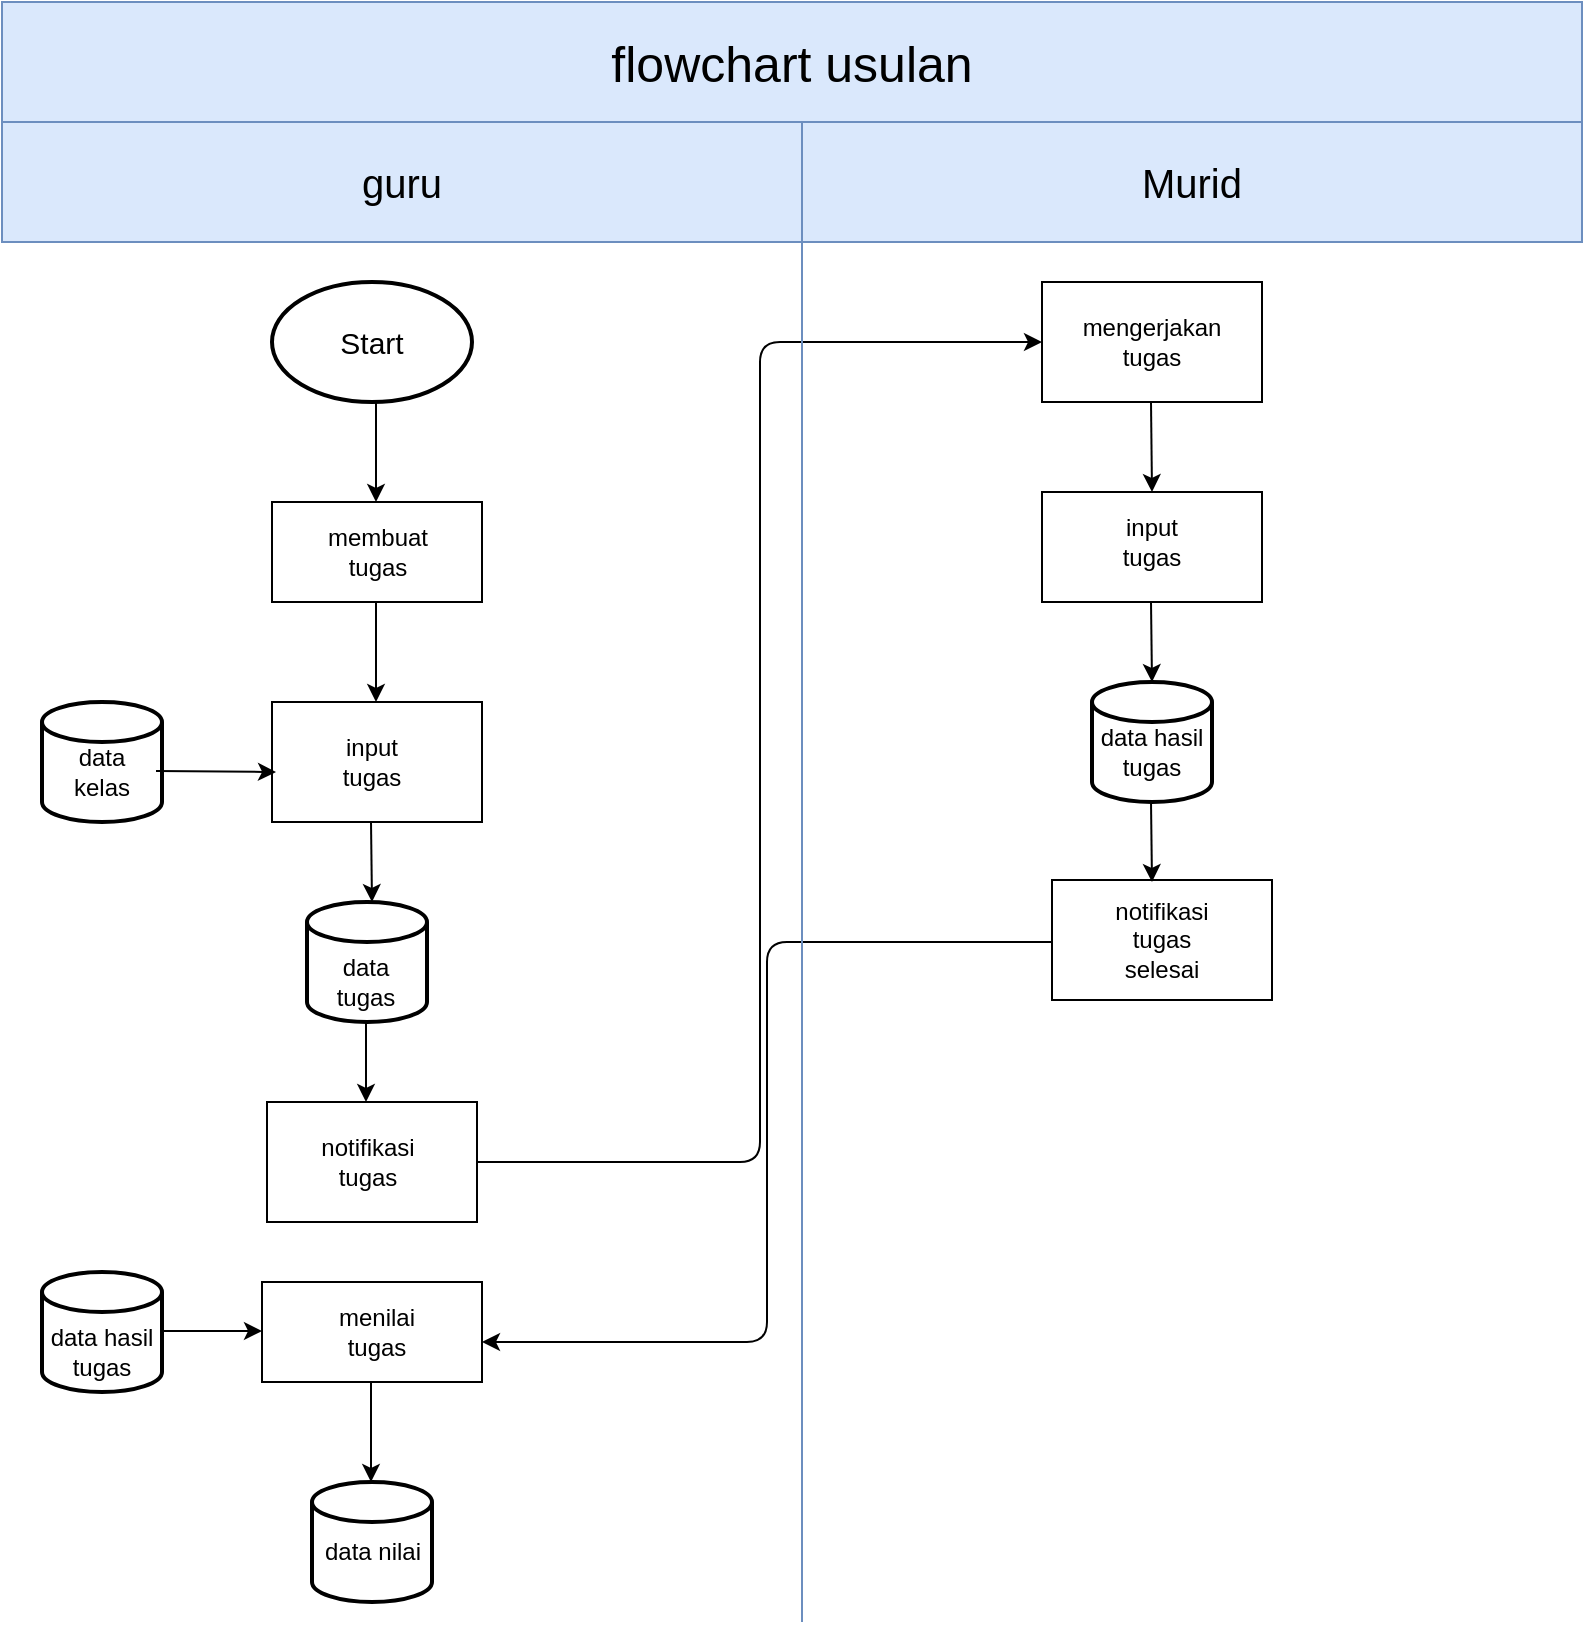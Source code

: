 <mxfile version="13.8.8" type="github">
  <diagram id="uVoaCouMMmqX9HdrvShr" name="Page-1">
    <mxGraphModel dx="2365" dy="1353" grid="1" gridSize="10" guides="1" tooltips="1" connect="1" arrows="1" fold="1" page="1" pageScale="1" pageWidth="850" pageHeight="1100" background="#ffffff" math="0" shadow="0">
      <root>
        <mxCell id="0" />
        <mxCell id="1" parent="0" />
        <mxCell id="946j2WPE0hznvTFnaqsg-1" value="" style="rounded=0;whiteSpace=wrap;html=1;fillColor=#dae8fc;strokeColor=#6c8ebf;" vertex="1" parent="1">
          <mxGeometry x="40" y="10" width="790" height="60" as="geometry" />
        </mxCell>
        <mxCell id="946j2WPE0hznvTFnaqsg-2" value="&lt;font style=&quot;font-size: 25px&quot;&gt;flowchart usulan&lt;/font&gt;" style="text;html=1;strokeColor=none;fillColor=none;align=center;verticalAlign=middle;whiteSpace=wrap;rounded=0;" vertex="1" parent="1">
          <mxGeometry x="295" y="20" width="280" height="40" as="geometry" />
        </mxCell>
        <mxCell id="946j2WPE0hznvTFnaqsg-3" value="" style="rounded=0;whiteSpace=wrap;html=1;fillColor=#dae8fc;strokeColor=#6c8ebf;" vertex="1" parent="1">
          <mxGeometry x="40" y="70" width="400" height="60" as="geometry" />
        </mxCell>
        <mxCell id="946j2WPE0hznvTFnaqsg-4" value="&lt;font style=&quot;font-size: 20px&quot;&gt;guru&lt;/font&gt;" style="text;html=1;strokeColor=none;fillColor=none;align=center;verticalAlign=middle;whiteSpace=wrap;rounded=0;" vertex="1" parent="1">
          <mxGeometry x="200" y="85" width="80" height="30" as="geometry" />
        </mxCell>
        <mxCell id="946j2WPE0hznvTFnaqsg-6" value="" style="rounded=0;whiteSpace=wrap;html=1;fillColor=#dae8fc;strokeColor=#6c8ebf;" vertex="1" parent="1">
          <mxGeometry x="440" y="70" width="390" height="60" as="geometry" />
        </mxCell>
        <mxCell id="946j2WPE0hznvTFnaqsg-7" value="&lt;font style=&quot;font-size: 20px&quot;&gt;Murid&lt;/font&gt;" style="text;html=1;strokeColor=none;fillColor=none;align=center;verticalAlign=middle;whiteSpace=wrap;rounded=0;" vertex="1" parent="1">
          <mxGeometry x="565" y="70" width="140" height="60" as="geometry" />
        </mxCell>
        <mxCell id="946j2WPE0hznvTFnaqsg-8" value="" style="strokeWidth=2;html=1;shape=mxgraph.flowchart.start_1;whiteSpace=wrap;" vertex="1" parent="1">
          <mxGeometry x="175" y="150" width="100" height="60" as="geometry" />
        </mxCell>
        <mxCell id="946j2WPE0hznvTFnaqsg-9" value="&lt;font style=&quot;font-size: 15px&quot;&gt;Start&lt;/font&gt;" style="text;html=1;strokeColor=none;fillColor=none;align=center;verticalAlign=middle;whiteSpace=wrap;rounded=0;" vertex="1" parent="1">
          <mxGeometry x="200" y="165" width="50" height="30" as="geometry" />
        </mxCell>
        <mxCell id="946j2WPE0hznvTFnaqsg-10" value="" style="rounded=0;whiteSpace=wrap;html=1;" vertex="1" parent="1">
          <mxGeometry x="175" y="260" width="105" height="50" as="geometry" />
        </mxCell>
        <mxCell id="946j2WPE0hznvTFnaqsg-11" value="membuat tugas" style="text;html=1;strokeColor=none;fillColor=none;align=center;verticalAlign=middle;whiteSpace=wrap;rounded=0;" vertex="1" parent="1">
          <mxGeometry x="192.5" y="265" width="70" height="40" as="geometry" />
        </mxCell>
        <mxCell id="946j2WPE0hznvTFnaqsg-12" value="" style="endArrow=classic;html=1;" edge="1" parent="1">
          <mxGeometry width="50" height="50" relative="1" as="geometry">
            <mxPoint x="227" y="210" as="sourcePoint" />
            <mxPoint x="227" y="260" as="targetPoint" />
          </mxGeometry>
        </mxCell>
        <mxCell id="946j2WPE0hznvTFnaqsg-13" value="" style="rounded=0;whiteSpace=wrap;html=1;" vertex="1" parent="1">
          <mxGeometry x="175" y="360" width="105" height="60" as="geometry" />
        </mxCell>
        <mxCell id="946j2WPE0hznvTFnaqsg-14" value="input tugas" style="text;html=1;strokeColor=none;fillColor=none;align=center;verticalAlign=middle;whiteSpace=wrap;rounded=0;" vertex="1" parent="1">
          <mxGeometry x="195" y="370" width="60" height="40" as="geometry" />
        </mxCell>
        <mxCell id="946j2WPE0hznvTFnaqsg-15" value="" style="endArrow=classic;html=1;" edge="1" parent="1">
          <mxGeometry width="50" height="50" relative="1" as="geometry">
            <mxPoint x="227" y="310" as="sourcePoint" />
            <mxPoint x="227" y="360" as="targetPoint" />
          </mxGeometry>
        </mxCell>
        <mxCell id="946j2WPE0hznvTFnaqsg-16" value="" style="strokeWidth=2;html=1;shape=mxgraph.flowchart.database;whiteSpace=wrap;" vertex="1" parent="1">
          <mxGeometry x="60" y="360" width="60" height="60" as="geometry" />
        </mxCell>
        <mxCell id="946j2WPE0hznvTFnaqsg-17" value="data kelas" style="text;html=1;strokeColor=none;fillColor=none;align=center;verticalAlign=middle;whiteSpace=wrap;rounded=0;" vertex="1" parent="1">
          <mxGeometry x="65" y="380" width="50" height="30" as="geometry" />
        </mxCell>
        <mxCell id="946j2WPE0hznvTFnaqsg-18" value="" style="endArrow=classic;html=1;" edge="1" parent="1">
          <mxGeometry width="50" height="50" relative="1" as="geometry">
            <mxPoint x="117" y="394.5" as="sourcePoint" />
            <mxPoint x="177" y="395" as="targetPoint" />
          </mxGeometry>
        </mxCell>
        <mxCell id="946j2WPE0hznvTFnaqsg-20" value="" style="strokeWidth=2;html=1;shape=mxgraph.flowchart.database;whiteSpace=wrap;" vertex="1" parent="1">
          <mxGeometry x="192.5" y="460" width="60" height="60" as="geometry" />
        </mxCell>
        <mxCell id="946j2WPE0hznvTFnaqsg-21" value="data tugas" style="text;html=1;strokeColor=none;fillColor=none;align=center;verticalAlign=middle;whiteSpace=wrap;rounded=0;" vertex="1" parent="1">
          <mxGeometry x="192.5" y="480" width="57.5" height="40" as="geometry" />
        </mxCell>
        <mxCell id="946j2WPE0hznvTFnaqsg-22" value="" style="endArrow=classic;html=1;" edge="1" parent="1">
          <mxGeometry width="50" height="50" relative="1" as="geometry">
            <mxPoint x="224.5" y="420" as="sourcePoint" />
            <mxPoint x="225" y="460" as="targetPoint" />
          </mxGeometry>
        </mxCell>
        <mxCell id="946j2WPE0hznvTFnaqsg-23" value="" style="rounded=0;whiteSpace=wrap;html=1;" vertex="1" parent="1">
          <mxGeometry x="172.5" y="560" width="105" height="60" as="geometry" />
        </mxCell>
        <mxCell id="946j2WPE0hznvTFnaqsg-24" value="notifikasi tugas" style="text;html=1;strokeColor=none;fillColor=none;align=center;verticalAlign=middle;whiteSpace=wrap;rounded=0;" vertex="1" parent="1">
          <mxGeometry x="192.5" y="570" width="60" height="40" as="geometry" />
        </mxCell>
        <mxCell id="946j2WPE0hznvTFnaqsg-25" value="" style="endArrow=classic;html=1;" edge="1" parent="1">
          <mxGeometry width="50" height="50" relative="1" as="geometry">
            <mxPoint x="222" y="520" as="sourcePoint" />
            <mxPoint x="222" y="560" as="targetPoint" />
          </mxGeometry>
        </mxCell>
        <mxCell id="946j2WPE0hznvTFnaqsg-26" value="" style="edgeStyle=elbowEdgeStyle;elbow=horizontal;endArrow=classic;html=1;" edge="1" parent="1">
          <mxGeometry width="50" height="50" relative="1" as="geometry">
            <mxPoint x="277.5" y="590" as="sourcePoint" />
            <mxPoint x="560" y="180" as="targetPoint" />
          </mxGeometry>
        </mxCell>
        <mxCell id="946j2WPE0hznvTFnaqsg-27" value="" style="rounded=0;whiteSpace=wrap;html=1;" vertex="1" parent="1">
          <mxGeometry x="560" y="150" width="110" height="60" as="geometry" />
        </mxCell>
        <mxCell id="946j2WPE0hznvTFnaqsg-28" value="mengerjakan tugas" style="text;html=1;strokeColor=none;fillColor=none;align=center;verticalAlign=middle;whiteSpace=wrap;rounded=0;" vertex="1" parent="1">
          <mxGeometry x="565" y="165" width="100" height="30" as="geometry" />
        </mxCell>
        <mxCell id="946j2WPE0hznvTFnaqsg-29" value="" style="rounded=0;whiteSpace=wrap;html=1;" vertex="1" parent="1">
          <mxGeometry x="560" y="255" width="110" height="55" as="geometry" />
        </mxCell>
        <mxCell id="946j2WPE0hznvTFnaqsg-30" value="input tugas" style="text;html=1;strokeColor=none;fillColor=none;align=center;verticalAlign=middle;whiteSpace=wrap;rounded=0;" vertex="1" parent="1">
          <mxGeometry x="585" y="265" width="60" height="30" as="geometry" />
        </mxCell>
        <mxCell id="946j2WPE0hznvTFnaqsg-31" value="" style="endArrow=classic;html=1;" edge="1" parent="1">
          <mxGeometry width="50" height="50" relative="1" as="geometry">
            <mxPoint x="614.5" y="210" as="sourcePoint" />
            <mxPoint x="615" y="255" as="targetPoint" />
          </mxGeometry>
        </mxCell>
        <mxCell id="946j2WPE0hznvTFnaqsg-33" value="" style="strokeWidth=2;html=1;shape=mxgraph.flowchart.database;whiteSpace=wrap;" vertex="1" parent="1">
          <mxGeometry x="585" y="350" width="60" height="60" as="geometry" />
        </mxCell>
        <mxCell id="946j2WPE0hznvTFnaqsg-34" value="data hasil tugas" style="text;html=1;strokeColor=none;fillColor=none;align=center;verticalAlign=middle;whiteSpace=wrap;rounded=0;" vertex="1" parent="1">
          <mxGeometry x="585" y="360" width="60" height="50" as="geometry" />
        </mxCell>
        <mxCell id="946j2WPE0hznvTFnaqsg-35" value="" style="endArrow=classic;html=1;" edge="1" parent="1">
          <mxGeometry width="50" height="50" relative="1" as="geometry">
            <mxPoint x="614.5" y="310" as="sourcePoint" />
            <mxPoint x="615" y="350" as="targetPoint" />
          </mxGeometry>
        </mxCell>
        <mxCell id="946j2WPE0hznvTFnaqsg-36" value="" style="rounded=0;whiteSpace=wrap;html=1;" vertex="1" parent="1">
          <mxGeometry x="565" y="449" width="110" height="60" as="geometry" />
        </mxCell>
        <mxCell id="946j2WPE0hznvTFnaqsg-37" value="notifikasi tugas selesai" style="text;html=1;strokeColor=none;fillColor=none;align=center;verticalAlign=middle;whiteSpace=wrap;rounded=0;" vertex="1" parent="1">
          <mxGeometry x="585" y="454" width="70" height="50" as="geometry" />
        </mxCell>
        <mxCell id="946j2WPE0hznvTFnaqsg-38" value="" style="endArrow=classic;html=1;" edge="1" parent="1">
          <mxGeometry width="50" height="50" relative="1" as="geometry">
            <mxPoint x="614.5" y="410" as="sourcePoint" />
            <mxPoint x="615" y="450" as="targetPoint" />
          </mxGeometry>
        </mxCell>
        <mxCell id="946j2WPE0hznvTFnaqsg-39" value="" style="edgeStyle=elbowEdgeStyle;elbow=horizontal;endArrow=classic;html=1;" edge="1" parent="1">
          <mxGeometry width="50" height="50" relative="1" as="geometry">
            <mxPoint x="565" y="480" as="sourcePoint" />
            <mxPoint x="280" y="680" as="targetPoint" />
          </mxGeometry>
        </mxCell>
        <mxCell id="946j2WPE0hznvTFnaqsg-40" value="" style="rounded=0;whiteSpace=wrap;html=1;" vertex="1" parent="1">
          <mxGeometry x="170" y="650" width="110" height="50" as="geometry" />
        </mxCell>
        <mxCell id="946j2WPE0hznvTFnaqsg-41" value="menilai tugas" style="text;html=1;strokeColor=none;fillColor=none;align=center;verticalAlign=middle;whiteSpace=wrap;rounded=0;" vertex="1" parent="1">
          <mxGeometry x="195" y="657.5" width="65" height="35" as="geometry" />
        </mxCell>
        <mxCell id="946j2WPE0hznvTFnaqsg-42" value="" style="strokeWidth=2;html=1;shape=mxgraph.flowchart.database;whiteSpace=wrap;" vertex="1" parent="1">
          <mxGeometry x="60" y="645" width="60" height="60" as="geometry" />
        </mxCell>
        <mxCell id="946j2WPE0hznvTFnaqsg-43" value="data hasil tugas" style="text;html=1;strokeColor=none;fillColor=none;align=center;verticalAlign=middle;whiteSpace=wrap;rounded=0;" vertex="1" parent="1">
          <mxGeometry x="50" y="670" width="80" height="30" as="geometry" />
        </mxCell>
        <mxCell id="946j2WPE0hznvTFnaqsg-44" value="" style="endArrow=classic;html=1;" edge="1" parent="1">
          <mxGeometry width="50" height="50" relative="1" as="geometry">
            <mxPoint x="120" y="674.5" as="sourcePoint" />
            <mxPoint x="170" y="674.5" as="targetPoint" />
          </mxGeometry>
        </mxCell>
        <mxCell id="946j2WPE0hznvTFnaqsg-45" value="" style="strokeWidth=2;html=1;shape=mxgraph.flowchart.database;whiteSpace=wrap;" vertex="1" parent="1">
          <mxGeometry x="195" y="750" width="60" height="60" as="geometry" />
        </mxCell>
        <mxCell id="946j2WPE0hznvTFnaqsg-46" value="data nilai" style="text;html=1;strokeColor=none;fillColor=none;align=center;verticalAlign=middle;whiteSpace=wrap;rounded=0;" vertex="1" parent="1">
          <mxGeometry x="197.5" y="770" width="55" height="30" as="geometry" />
        </mxCell>
        <mxCell id="946j2WPE0hznvTFnaqsg-47" value="" style="endArrow=classic;html=1;" edge="1" parent="1">
          <mxGeometry width="50" height="50" relative="1" as="geometry">
            <mxPoint x="224.5" y="700" as="sourcePoint" />
            <mxPoint x="224.5" y="750" as="targetPoint" />
          </mxGeometry>
        </mxCell>
        <mxCell id="946j2WPE0hznvTFnaqsg-48" value="" style="endArrow=none;html=1;fillColor=#dae8fc;strokeColor=#6c8ebf;" edge="1" parent="1">
          <mxGeometry width="50" height="50" relative="1" as="geometry">
            <mxPoint x="440" y="820" as="sourcePoint" />
            <mxPoint x="440" y="130" as="targetPoint" />
          </mxGeometry>
        </mxCell>
      </root>
    </mxGraphModel>
  </diagram>
</mxfile>
